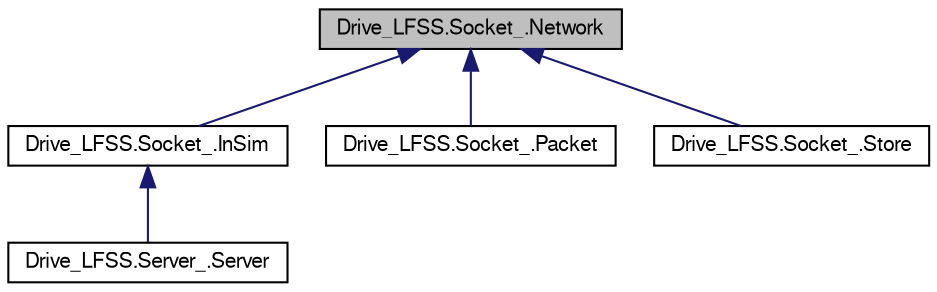 digraph G
{
  bgcolor="transparent";
  edge [fontname="FreeSans",fontsize=10,labelfontname="FreeSans",labelfontsize=10];
  node [fontname="FreeSans",fontsize=10,shape=record];
  Node1 [label="Drive_LFSS.Socket_.Network",height=0.2,width=0.4,color="black", fillcolor="grey75", style="filled" fontcolor="black"];
  Node1 -> Node2 [dir=back,color="midnightblue",fontsize=10,style="solid",fontname="FreeSans"];
  Node2 [label="Drive_LFSS.Socket_.InSim",height=0.2,width=0.4,color="black",URL="$class_drive___l_f_s_s_1_1_socket___1_1_in_sim.html"];
  Node2 -> Node3 [dir=back,color="midnightblue",fontsize=10,style="solid",fontname="FreeSans"];
  Node3 [label="Drive_LFSS.Server_.Server",height=0.2,width=0.4,color="black",URL="$class_drive___l_f_s_s_1_1_server___1_1_server.html"];
  Node1 -> Node4 [dir=back,color="midnightblue",fontsize=10,style="solid",fontname="FreeSans"];
  Node4 [label="Drive_LFSS.Socket_.Packet",height=0.2,width=0.4,color="black",URL="$class_drive___l_f_s_s_1_1_socket___1_1_packet.html",tooltip="This is a test ho what a test!"];
  Node1 -> Node5 [dir=back,color="midnightblue",fontsize=10,style="solid",fontname="FreeSans"];
  Node5 [label="Drive_LFSS.Socket_.Store",height=0.2,width=0.4,color="black",URL="$class_drive___l_f_s_s_1_1_socket___1_1_store.html"];
}
